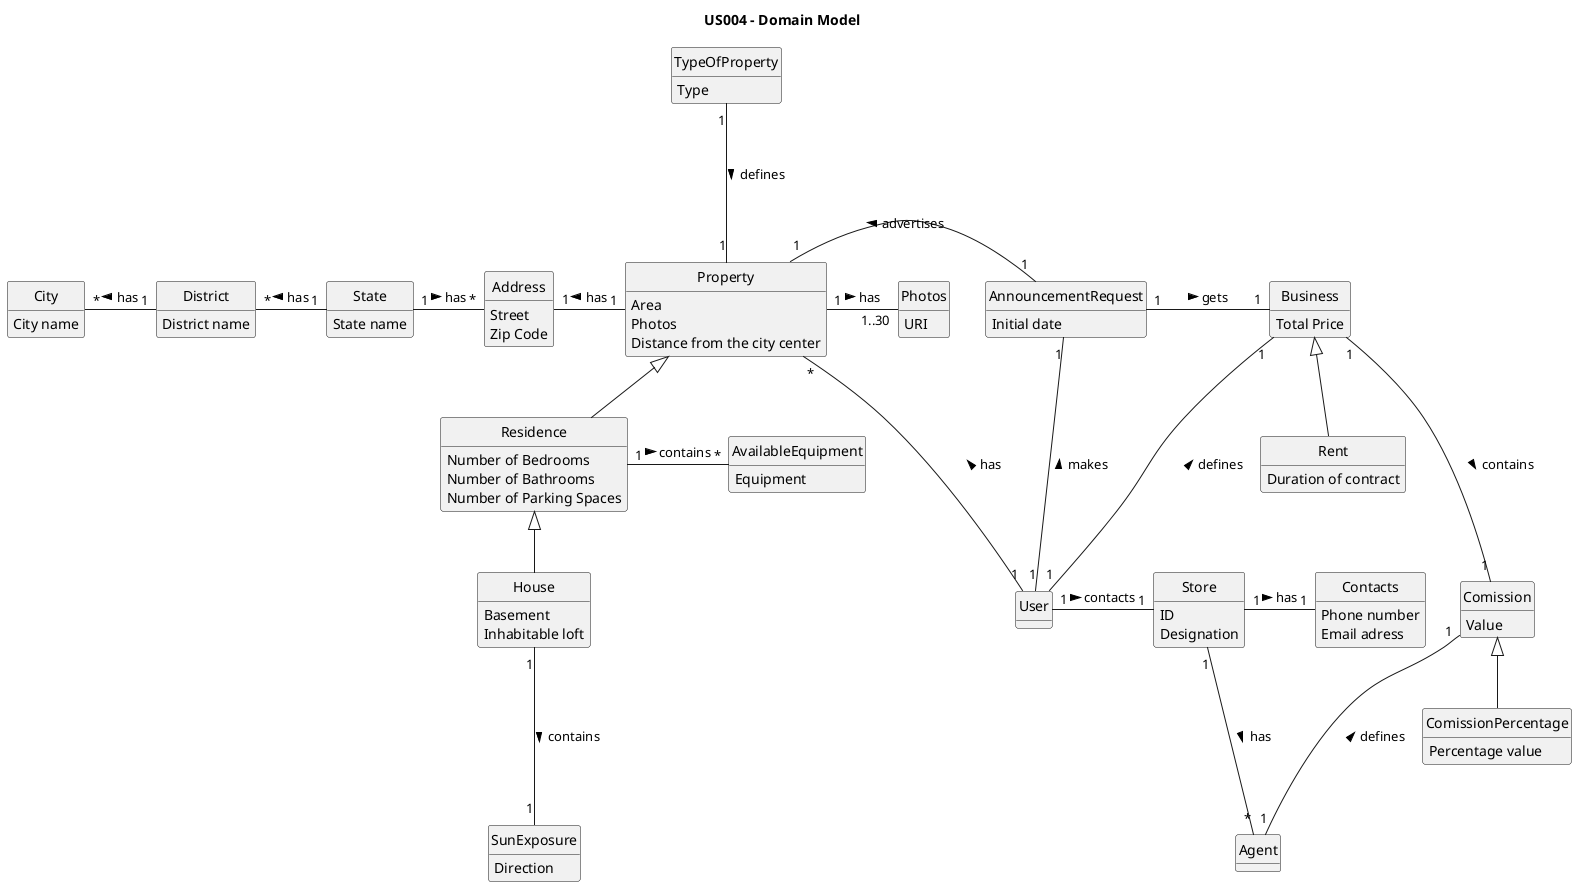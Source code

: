 @startuml

title US004 - Domain Model

skinparam groupInheritance 2
skinparam monochrome true
skinparam packageStyle rectangle
skinparam shadowing false
skinparam classAttributeIconSize 0
hide circle
hide methods

class TypeOfProperty{
    Type
}

class City {
    City name
}

class District {
    District name
}

class Photos {
    URI
}

class State {
    State name
}

class AvailableEquipment {
    Equipment
}

class ComissionPercentage {
    Percentage value
}


class Contacts {
    Phone number
    Email adress
}

class User {

}

class Rent {
    Duration of contract
}

class AnnouncementRequest {
    Initial date
}

class Business {
    Total Price
}

class Residence {
    Number of Bedrooms
    Number of Bathrooms
    Number of Parking Spaces
}

class Store {
    ID
    Designation
}

class Property {
    Area
    Photos
    Distance from the city center
}

class House {
    Basement
    Inhabitable loft
}

class SunExposure {
    Direction
}

class Address {
    Street
    Zip Code
}

class Comission {
    Value
}

Residence <|-- House
Property <|-- Residence
SunExposure "1" -up-- "1" House: contains <
Address "1" -right-- "1" Property: has <
User "1" -down-- "*" Property: has >
User "1" -right- "1" Store: contacts >
Agent "*" -left-- "1" Store: has <
AvailableEquipment "*" -left-- "1" Residence: contains <
User "1" -up-- "1" Business: defines >
Store "1" -right-- "1" Contacts: has >
Comission "1" -down-- "1" Agent: defines <
Comission "1" -up-- "1" Business: contains <
Comission <|-- ComissionPercentage
Business <|-- Rent
Property "1" -right-- "1..30" Photos: has >
User "1" -left-- "1" AnnouncementRequest: makes >
Business "1" -left-- "1" AnnouncementRequest: gets <
AnnouncementRequest "1" -left-- "1" Property: advertises >
TypeOfProperty "1" -down-- "1" Property: defines >
State "1" -left-- "*" District: has >
District "1" -left-- "*" City: has >
Address "*" -left-- "1" State: has <
@enduml